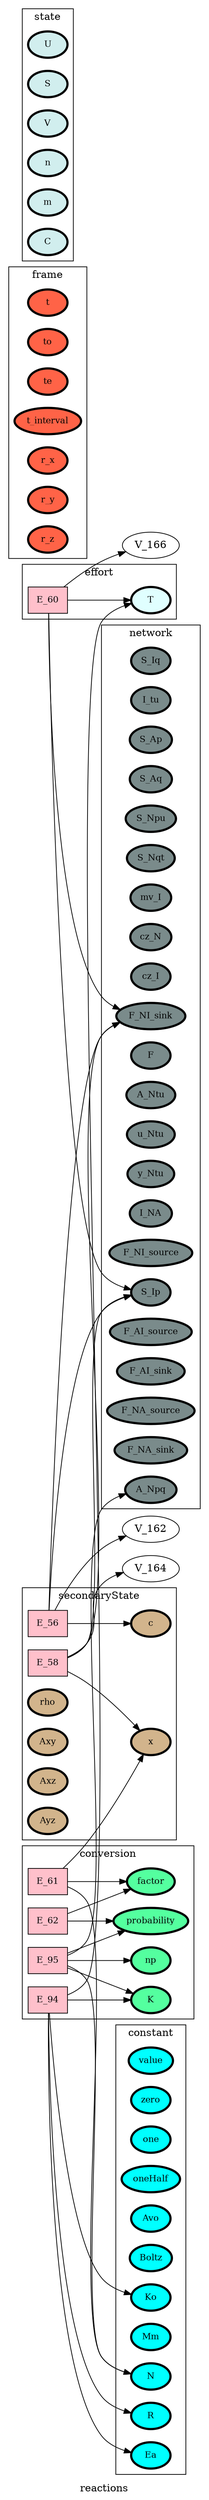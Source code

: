 digraph reactions {
label=reactions;
rankdir=LR;
subgraph cluster_reactions___network {
label=network;
rankdir=LR;
V_10 [fillcolor=lightcyan4, fontsize=12, label=S_Iq, penwidth=3, style=filled];
V_11 [fillcolor=lightcyan4, fontsize=12, label=I_tu, penwidth=3, style=filled];
V_12 [fillcolor=lightcyan4, fontsize=12, label=S_Ap, penwidth=3, style=filled];
V_13 [fillcolor=lightcyan4, fontsize=12, label=S_Aq, penwidth=3, style=filled];
V_14 [fillcolor=lightcyan4, fontsize=12, label=S_Npu, penwidth=3, style=filled];
V_15 [fillcolor=lightcyan4, fontsize=12, label=S_Nqt, penwidth=3, style=filled];
V_16 [fillcolor=lightcyan4, fontsize=12, label=mv_I, penwidth=3, style=filled];
V_17 [fillcolor=lightcyan4, fontsize=12, label=cz_N, penwidth=3, style=filled];
V_18 [fillcolor=lightcyan4, fontsize=12, label=cz_I, penwidth=3, style=filled];
V_19 [fillcolor=lightcyan4, fontsize=12, label=A_Npq, penwidth=3, style=filled];
V_2 [fillcolor=lightcyan4, fontsize=12, label=F, penwidth=3, style=filled];
V_20 [fillcolor=lightcyan4, fontsize=12, label=A_Ntu, penwidth=3, style=filled];
V_21 [fillcolor=lightcyan4, fontsize=12, label=u_Ntu, penwidth=3, style=filled];
V_22 [fillcolor=lightcyan4, fontsize=12, label=y_Ntu, penwidth=3, style=filled];
V_27 [fillcolor=lightcyan4, fontsize=12, label=I_NA, penwidth=3, style=filled];
V_3 [fillcolor=lightcyan4, fontsize=12, label=F_NI_source, penwidth=3, style=filled];
V_4 [fillcolor=lightcyan4, fontsize=12, label=F_NI_sink, penwidth=3, style=filled];
V_5 [fillcolor=lightcyan4, fontsize=12, label=F_AI_source, penwidth=3, style=filled];
V_6 [fillcolor=lightcyan4, fontsize=12, label=F_AI_sink, penwidth=3, style=filled];
V_7 [fillcolor=lightcyan4, fontsize=12, label=F_NA_source, penwidth=3, style=filled];
V_8 [fillcolor=lightcyan4, fontsize=12, label=F_NA_sink, penwidth=3, style=filled];
V_9 [fillcolor=lightcyan4, fontsize=12, label=S_Ip, penwidth=3, style=filled];
}

subgraph cluster_reactions___differenceOperator {
label=differenceOperator;
rankdir=LR;
}

subgraph cluster_reactions___frame {
label=frame;
rankdir=LR;
V_1 [fillcolor=tomato, fontsize=12, label=t, penwidth=3, style=filled];
V_105 [fillcolor=tomato, fontsize=12, label=to, penwidth=3, style=filled];
V_106 [fillcolor=tomato, fontsize=12, label=te, penwidth=3, style=filled];
V_107 [fillcolor=tomato, fontsize=12, label=t_interval, penwidth=3, style=filled];
V_23 [fillcolor=tomato, fontsize=12, label=r_x, penwidth=3, style=filled];
V_24 [fillcolor=tomato, fontsize=12, label=r_y, penwidth=3, style=filled];
V_25 [fillcolor=tomato, fontsize=12, label=r_z, penwidth=3, style=filled];
}

subgraph cluster_reactions___state {
label=state;
rankdir=LR;
V_108 [fillcolor=lightcyan2, fontsize=12, label=U, penwidth=3, style=filled];
V_109 [fillcolor=lightcyan2, fontsize=12, label=S, penwidth=3, style=filled];
V_110 [fillcolor=lightcyan2, fontsize=12, label=V, penwidth=3, style=filled];
V_111 [fillcolor=lightcyan2, fontsize=12, label=n, penwidth=3, style=filled];
V_137 [fillcolor=lightcyan2, fontsize=12, label=m, penwidth=3, style=filled];
V_144 [fillcolor=lightcyan2, fontsize=12, label=C, penwidth=3, style=filled];
}

subgraph cluster_reactions___constant {
label=constant;
rankdir=LR;
V_101 [fillcolor=cyan, fontsize=12, label=value, penwidth=3, style=filled];
V_102 [fillcolor=cyan, fontsize=12, label=zero, penwidth=3, style=filled];
V_103 [fillcolor=cyan, fontsize=12, label=one, penwidth=3, style=filled];
V_104 [fillcolor=cyan, fontsize=12, label=oneHalf, penwidth=3, style=filled];
V_121 [fillcolor=cyan, fontsize=12, label=Avo, penwidth=3, style=filled];
V_122 [fillcolor=cyan, fontsize=12, label=Boltz, penwidth=3, style=filled];
V_123 [fillcolor=cyan, fontsize=12, label=R, penwidth=3, style=filled];
V_132 [fillcolor=cyan, fontsize=12, label=Mm, penwidth=3, style=filled];
V_197 [fillcolor=cyan, fontsize=12, label=Ea, penwidth=3, style=filled];
V_198 [fillcolor=cyan, fontsize=12, label=Ko, penwidth=3, style=filled];
V_26 [fillcolor=cyan, fontsize=12, label=N, penwidth=3, style=filled];
}

E_60 -> V_166  [splines=ortho];
E_60 -> V_4  [splines=ortho];
E_60 -> V_9  [splines=ortho];
subgraph cluster_reactions___effort {
label=effort;
rankdir=LR;
V_167 [fillcolor=lightcyan1, fontsize=12, label=T, penwidth=3, style=filled];
E_60 [fillcolor=pink, fontsize=12, shape=box, style=filled];
E_60 -> V_167  [splines=ortho];
}

E_56 -> V_162  [splines=ortho];
E_56 -> V_4  [splines=ortho];
E_56 -> V_9  [splines=ortho];
E_58 -> V_164  [splines=ortho];
E_58 -> V_4  [splines=ortho];
E_58 -> V_9  [splines=ortho];
subgraph cluster_reactions___secondaryState {
label=secondaryState;
rankdir=LR;
V_143 [fillcolor=tan, fontsize=12, label=rho, penwidth=3, style=filled];
V_148 [fillcolor=tan, fontsize=12, label=Axy, penwidth=3, style=filled];
V_149 [fillcolor=tan, fontsize=12, label=Axz, penwidth=3, style=filled];
V_150 [fillcolor=tan, fontsize=12, label=Ayz, penwidth=3, style=filled];
V_163 [fillcolor=tan, fontsize=12, label=c, penwidth=3, style=filled];
V_165 [fillcolor=tan, fontsize=12, label=x, penwidth=3, style=filled];
E_56 [fillcolor=pink, fontsize=12, shape=box, style=filled];
E_56 -> V_163  [splines=ortho];
E_58 [fillcolor=pink, fontsize=12, shape=box, style=filled];
E_58 -> V_165  [splines=ortho];
}

subgraph cluster_reactions___diffState {
label=diffState;
rankdir=LR;
}

E_61 -> V_165  [splines=ortho];
E_61 -> V_26  [splines=ortho];
E_62 -> V_168  [splines=ortho];
E_94 -> V_123  [splines=ortho];
E_94 -> V_167  [splines=ortho];
E_94 -> V_197  [splines=ortho];
E_94 -> V_198  [splines=ortho];
E_95 -> V_169  [splines=ortho];
E_95 -> V_19  [splines=ortho];
E_95 -> V_199  [splines=ortho];
E_95 -> V_26  [splines=ortho];
subgraph cluster_reactions___conversion {
label=conversion;
rankdir=LR;
V_168 [fillcolor=seagreen1, fontsize=12, label=factor, penwidth=3, style=filled];
V_169 [fillcolor=seagreen1, fontsize=12, label=probability, penwidth=3, style=filled];
V_199 [fillcolor=seagreen1, fontsize=12, label=K, penwidth=3, style=filled];
V_200 [fillcolor=seagreen1, fontsize=12, label=np, penwidth=3, style=filled];
E_61 [fillcolor=pink, fontsize=12, shape=box, style=filled];
E_61 -> V_168  [splines=ortho];
E_62 [fillcolor=pink, fontsize=12, shape=box, style=filled];
E_62 -> V_169  [splines=ortho];
E_94 [fillcolor=pink, fontsize=12, shape=box, style=filled];
E_94 -> V_199  [splines=ortho];
E_95 [fillcolor=pink, fontsize=12, shape=box, style=filled];
E_95 -> V_200  [splines=ortho];
}

subgraph cluster_reactions___controlInput {
label=controlInput;
rankdir=LR;
}

subgraph cluster_reactions___observation {
label=observation;
rankdir=LR;
}

}
